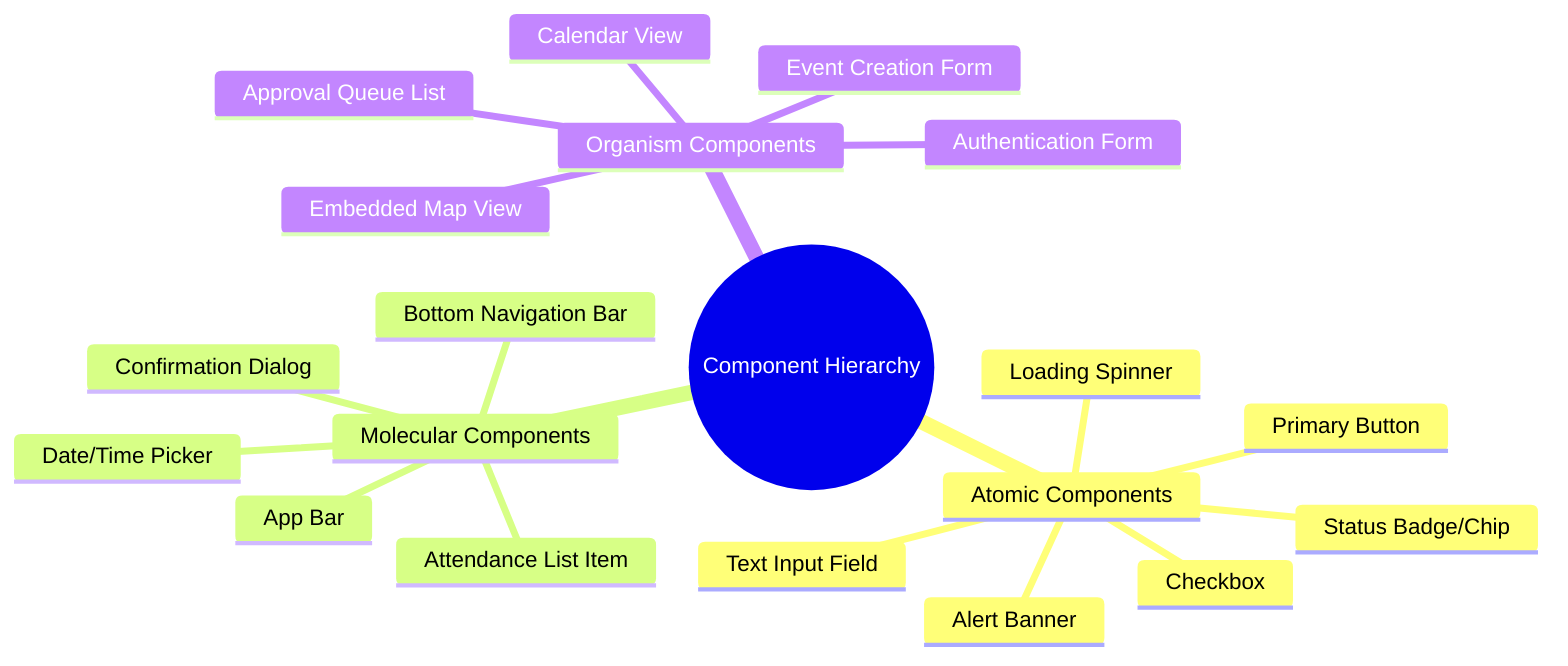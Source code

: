 mindmap
  root((Component Hierarchy))
    Atomic Components
      Primary Button
      Text Input Field
      Checkbox
      Alert Banner
      Loading Spinner
      Status Badge/Chip
    Molecular Components
      App Bar
      Bottom Navigation Bar
      Attendance List Item
      Confirmation Dialog
      Date/Time Picker
    Organism Components
      Authentication Form
      Event Creation Form
      Approval Queue List
      Calendar View
      Embedded Map View